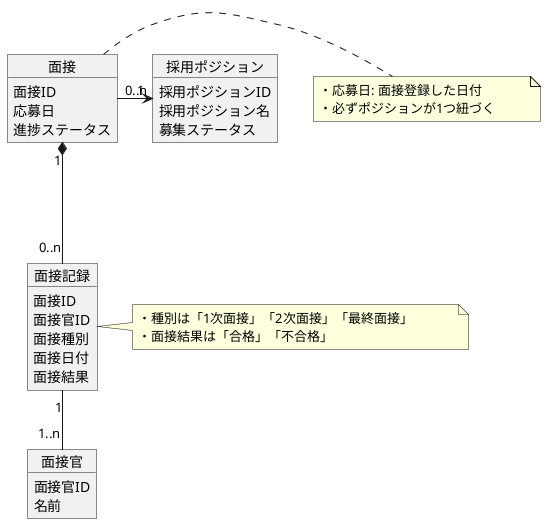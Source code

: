 @startuml


object 採用ポジション {
    採用ポジションID
    採用ポジション名
    募集ステータス
}

object 面接 {
    面接ID
    応募日
    進捗ステータス
}
note right: \
              ・応募日: 面接登録した日付 \
            \n・必ずポジションが1つ紐づく


object 面接記録 {
    面接ID
    面接官ID
    面接種別
    面接日付
    面接結果
}
note right: \
              ・種別は「1次面接」「2次面接」「最終面接」\
            \n・面接結果は「合格」「不合格」

object 面接官 {
    面接官ID
    名前
}


採用ポジション "1" <-l-  "0..n" 面接

面接 "1" *--- "0..n" 面接記録

面接記録 "1" -- "1..n" 面接官


@enduml